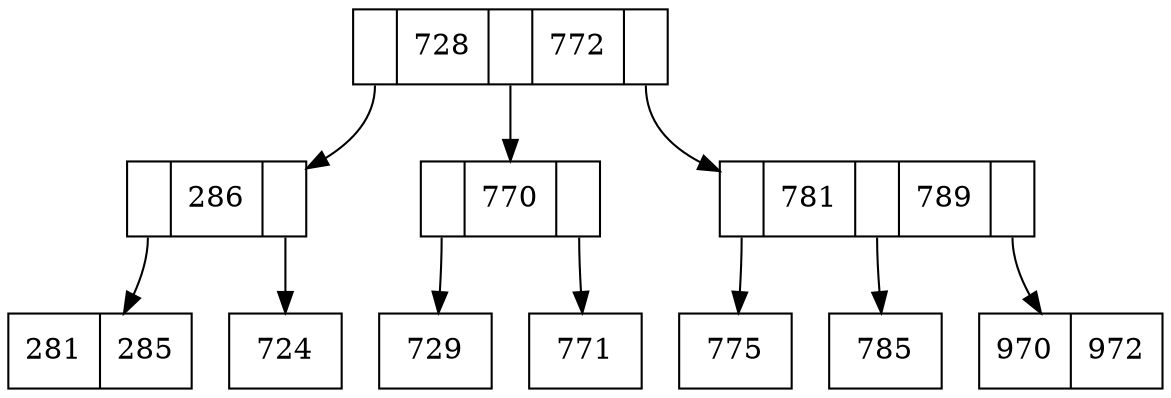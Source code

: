 digraph arbol { 
node[shape=record]
R728[label="<C1>|728|<C2>|772|<C3>"];
R286[label="<C1>|286|<C2>"];
R281[label="281|285"];
R724[label="724"];
R770[label="<C1>|770|<C2>"];
R729[label="729"];
R771[label="771"];
R781[label="<C1>|781|<C2>|789|<C3>"];
R775[label="775"];
R785[label="785"];
R970[label="970|972"];
R728:C1 -> R286;
R286:C1 -> R281;
R286:C2 -> R724;
R728:C2 -> R770;
R770:C1 -> R729;
R770:C2 -> R771;
R728:C3 -> R781;
R781:C1 -> R775;
R781:C2 -> R785;
R781:C3 -> R970;
}